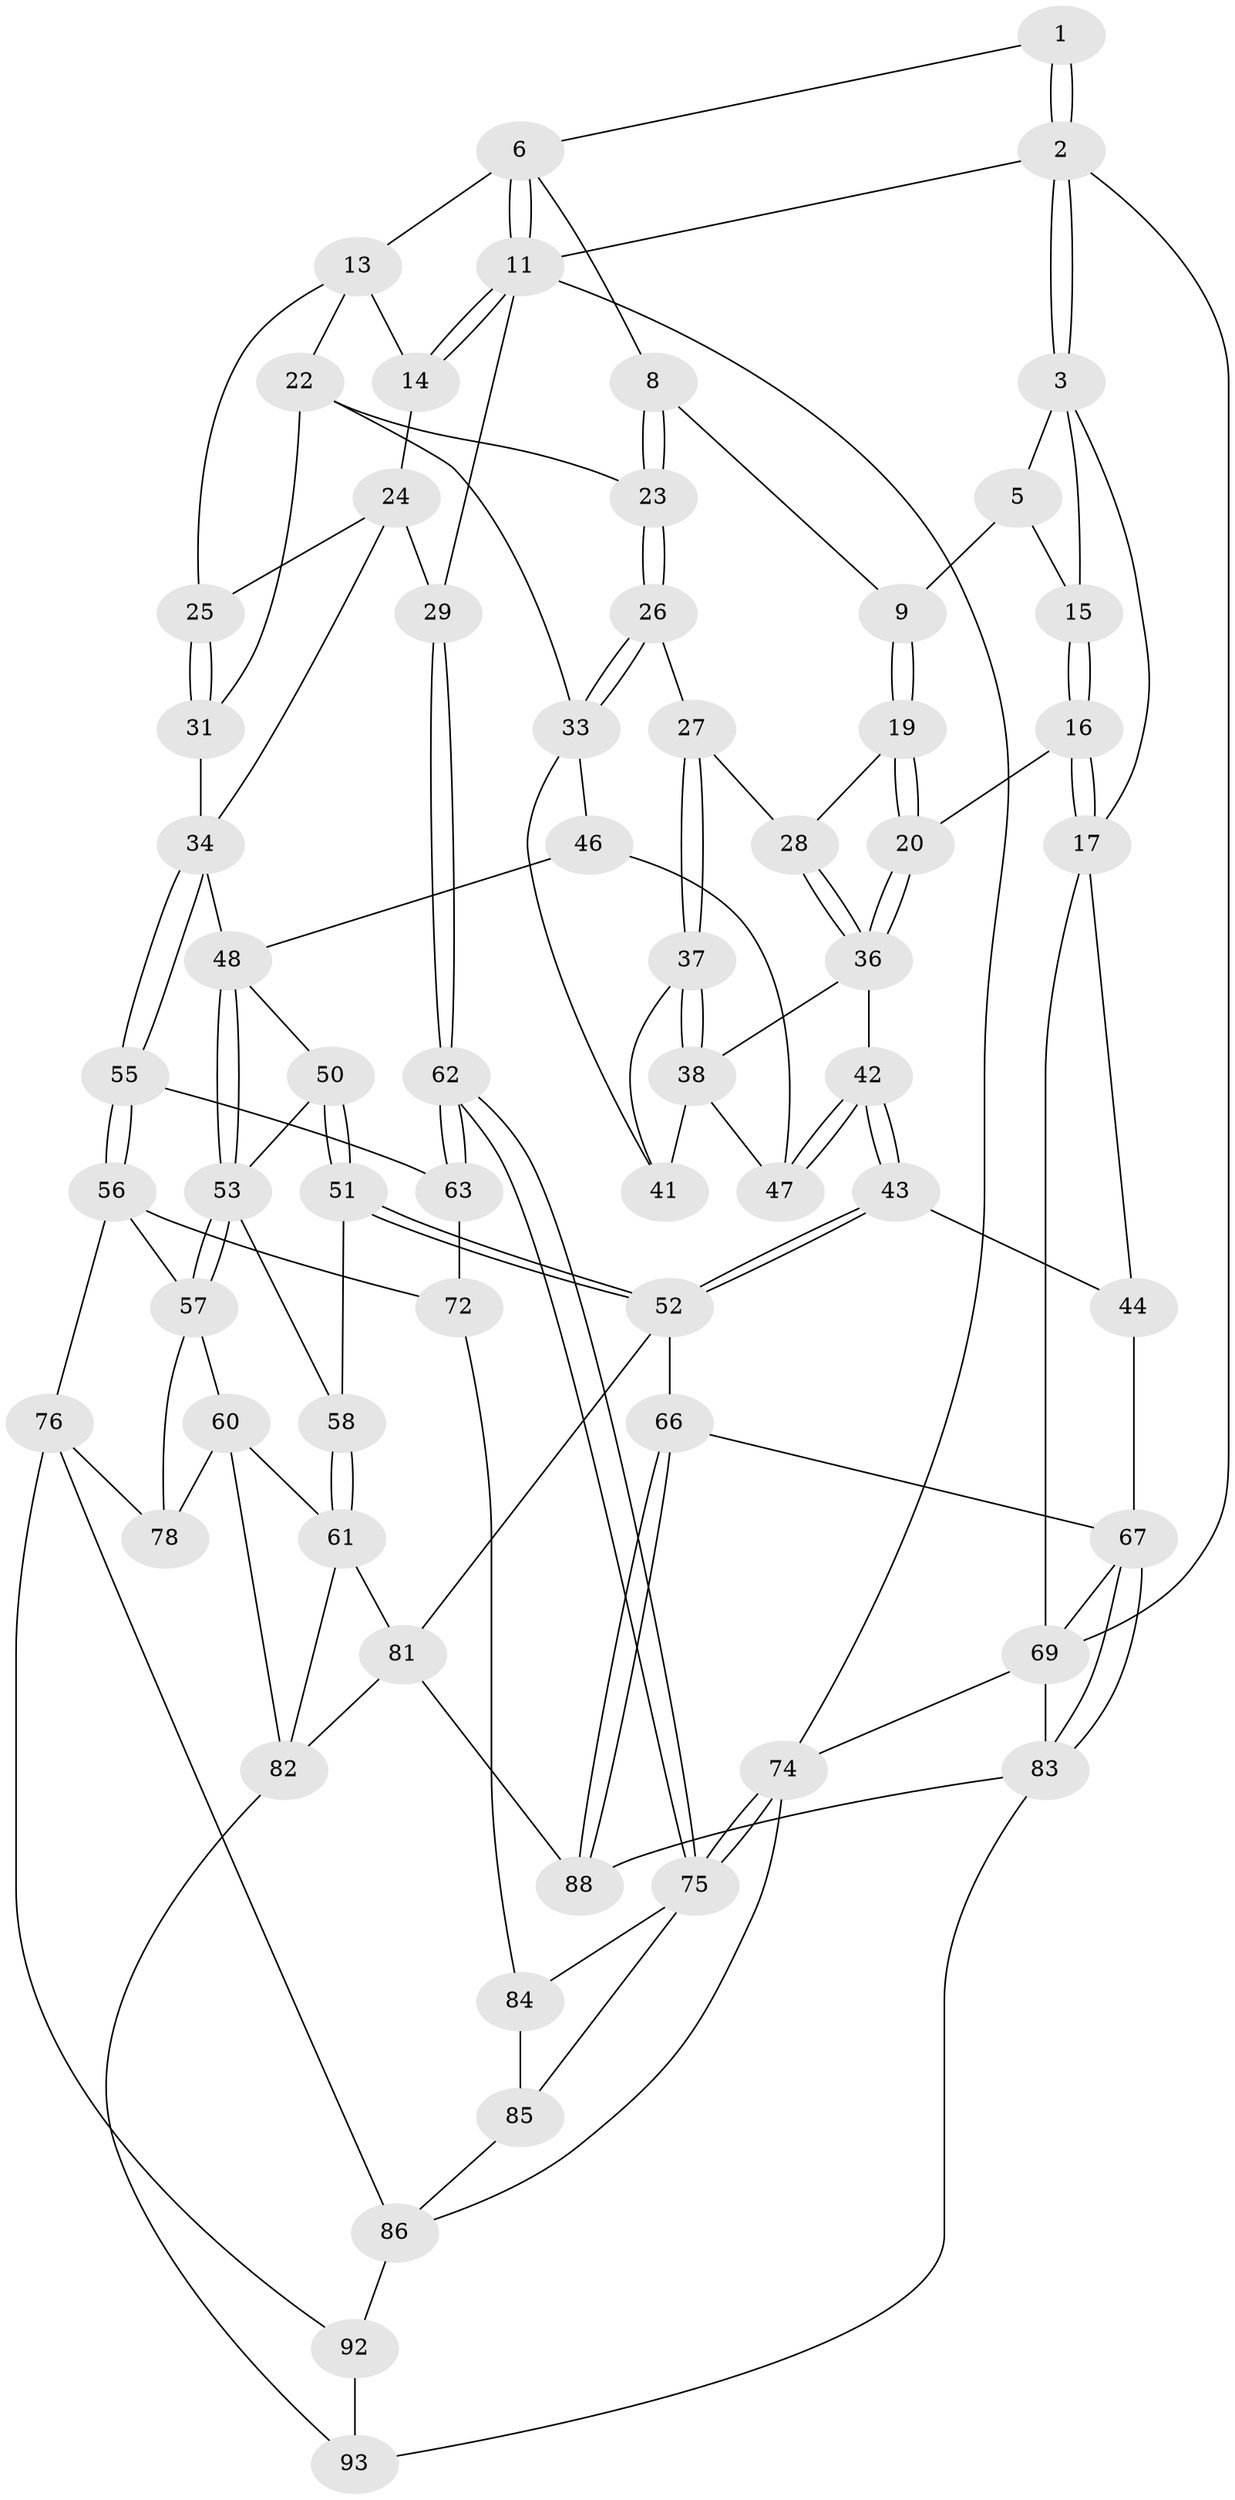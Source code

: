 // Generated by graph-tools (version 1.1) at 2025/24/03/03/25 07:24:33]
// undirected, 65 vertices, 144 edges
graph export_dot {
graph [start="1"]
  node [color=gray90,style=filled];
  1 [pos="+0.2887546754232341+0"];
  2 [pos="+0+0"];
  3 [pos="+0+0.09458168197947385",super="+4"];
  5 [pos="+0.2638490645006401+0",super="+10"];
  6 [pos="+0.42781621600398456+0",super="+7"];
  8 [pos="+0.37747163170255377+0.1822916463272281"];
  9 [pos="+0.3188305089240877+0.19818054092045675"];
  11 [pos="+1+0",super="+12"];
  13 [pos="+0.6115082283018877+0.16102692805758959",super="+21"];
  14 [pos="+0.8373299900927631+0.08937446759126855"];
  15 [pos="+0.13319355801929356+0.16759270483836744"];
  16 [pos="+0.1713490779287431+0.32572033616071366"];
  17 [pos="+0+0.48645374455545426",super="+18"];
  19 [pos="+0.256398614676772+0.29902928229634557"];
  20 [pos="+0.21523484461967063+0.3284573757592664"];
  22 [pos="+0.5746172900165064+0.23075337953422376",super="+32"];
  23 [pos="+0.43308537935553304+0.24556852252391848"];
  24 [pos="+0.8233177914981937+0.14295783955885652",super="+30"];
  25 [pos="+0.7325125999845955+0.30456182602882"];
  26 [pos="+0.4318333236818202+0.26776871860108276"];
  27 [pos="+0.3902806860292319+0.3408854766359221"];
  28 [pos="+0.3600197592328626+0.3456597599889115"];
  29 [pos="+1+0.5279041395417002"];
  31 [pos="+0.7012417773808658+0.466851062263303"];
  33 [pos="+0.5362092133981162+0.4104543778982902",super="+40"];
  34 [pos="+0.8411164431187621+0.5231557258816041",super="+35"];
  36 [pos="+0.2890789371496332+0.44683489626240946",super="+39"];
  37 [pos="+0.40056699684710534+0.3693153756594126"];
  38 [pos="+0.30634306689824486+0.4521323632973338",super="+45"];
  41 [pos="+0.42751432112419996+0.4121641957548628"];
  42 [pos="+0.277511446209311+0.581392777738498"];
  43 [pos="+0.27579499802230145+0.5858649694364422"];
  44 [pos="+0+0.527695115707352"];
  46 [pos="+0.4727645799865005+0.4984740441093715"];
  47 [pos="+0.40497228741073005+0.49210415243850836"];
  48 [pos="+0.6558964885099696+0.5162592222419712",super="+49"];
  50 [pos="+0.4819629787132188+0.5759787760310507"];
  51 [pos="+0.3582142111320015+0.6648479216770169"];
  52 [pos="+0.3224328255661587+0.6628476462464641",super="+65"];
  53 [pos="+0.6030381243882865+0.6471290616065908",super="+54"];
  55 [pos="+0.8069819279260467+0.6043243139122471"];
  56 [pos="+0.6608857187578582+0.7345408804405495",super="+71"];
  57 [pos="+0.641073886568069+0.7310048498756698",super="+59"];
  58 [pos="+0.4640905324174441+0.7261369544851513"];
  60 [pos="+0.5990135384302641+0.7572653498291724",super="+79"];
  61 [pos="+0.4795178798261271+0.7463266691271288",super="+80"];
  62 [pos="+1+0.6822458267108575"];
  63 [pos="+0.922332403674879+0.7603233836839813",super="+64"];
  66 [pos="+0.23490397121668913+0.7801050989957333"];
  67 [pos="+0.11224084696842122+0.7729015210433048",super="+68"];
  69 [pos="+0+0.8023468173844979",super="+70"];
  72 [pos="+0.804616854394013+0.7390961236930685",super="+73"];
  74 [pos="+1+1"];
  75 [pos="+1+1",super="+87"];
  76 [pos="+0.7277573078891945+0.88613502612651",super="+77"];
  78 [pos="+0.6429768136093044+0.9136750709225377"];
  81 [pos="+0.28678017626686036+0.7828803943398561",super="+90"];
  82 [pos="+0.4910148877954911+0.8681246027989125",super="+91"];
  83 [pos="+0+1",super="+89"];
  84 [pos="+0.8453734886520088+0.8240450218345129"];
  85 [pos="+0.7720182724763552+0.894161388531345"];
  86 [pos="+0.755849087858486+0.8987744340276742",super="+94"];
  88 [pos="+0.05998452075918323+1"];
  92 [pos="+0.5322695933978149+1"];
  93 [pos="+0.423077616724606+1"];
  1 -- 2;
  1 -- 2;
  1 -- 6;
  2 -- 3;
  2 -- 3;
  2 -- 69;
  2 -- 11;
  3 -- 5;
  3 -- 15;
  3 -- 17;
  5 -- 9;
  5 -- 15;
  6 -- 11;
  6 -- 11;
  6 -- 8;
  6 -- 13;
  8 -- 9;
  8 -- 23;
  8 -- 23;
  9 -- 19;
  9 -- 19;
  11 -- 14;
  11 -- 14;
  11 -- 29;
  11 -- 74;
  13 -- 14;
  13 -- 25;
  13 -- 22;
  14 -- 24;
  15 -- 16;
  15 -- 16;
  16 -- 17;
  16 -- 17;
  16 -- 20;
  17 -- 44;
  17 -- 69;
  19 -- 20;
  19 -- 20;
  19 -- 28;
  20 -- 36;
  20 -- 36;
  22 -- 23;
  22 -- 33;
  22 -- 31;
  23 -- 26;
  23 -- 26;
  24 -- 25;
  24 -- 34;
  24 -- 29;
  25 -- 31;
  25 -- 31;
  26 -- 27;
  26 -- 33;
  26 -- 33;
  27 -- 28;
  27 -- 37;
  27 -- 37;
  28 -- 36;
  28 -- 36;
  29 -- 62;
  29 -- 62;
  31 -- 34;
  33 -- 46;
  33 -- 41;
  34 -- 55;
  34 -- 55;
  34 -- 48;
  36 -- 42;
  36 -- 38;
  37 -- 38;
  37 -- 38;
  37 -- 41;
  38 -- 41;
  38 -- 47;
  42 -- 43;
  42 -- 43;
  42 -- 47;
  42 -- 47;
  43 -- 44;
  43 -- 52;
  43 -- 52;
  44 -- 67;
  46 -- 47;
  46 -- 48;
  48 -- 53;
  48 -- 53;
  48 -- 50;
  50 -- 51;
  50 -- 51;
  50 -- 53;
  51 -- 52;
  51 -- 52;
  51 -- 58;
  52 -- 81;
  52 -- 66;
  53 -- 57;
  53 -- 57;
  53 -- 58;
  55 -- 56;
  55 -- 56;
  55 -- 63;
  56 -- 57;
  56 -- 72;
  56 -- 76;
  57 -- 60;
  57 -- 78;
  58 -- 61;
  58 -- 61;
  60 -- 61;
  60 -- 82;
  60 -- 78;
  61 -- 81;
  61 -- 82;
  62 -- 63;
  62 -- 63;
  62 -- 75;
  62 -- 75;
  63 -- 72 [weight=2];
  66 -- 67;
  66 -- 88;
  66 -- 88;
  67 -- 83;
  67 -- 83;
  67 -- 69;
  69 -- 83;
  69 -- 74;
  72 -- 84;
  74 -- 75;
  74 -- 75;
  74 -- 86;
  75 -- 84;
  75 -- 85;
  76 -- 86;
  76 -- 78;
  76 -- 92;
  81 -- 88;
  81 -- 82;
  82 -- 93;
  83 -- 88;
  83 -- 93;
  84 -- 85;
  85 -- 86;
  86 -- 92;
  92 -- 93;
}
